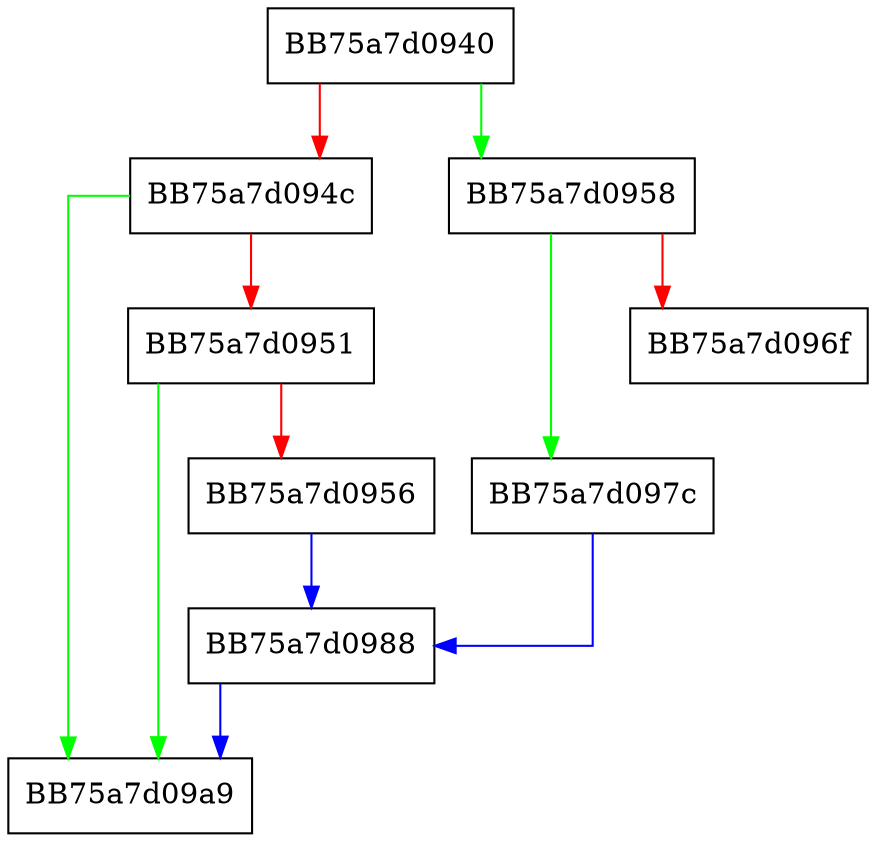 digraph splice {
  node [shape="box"];
  graph [splines=ortho];
  BB75a7d0940 -> BB75a7d0958 [color="green"];
  BB75a7d0940 -> BB75a7d094c [color="red"];
  BB75a7d094c -> BB75a7d09a9 [color="green"];
  BB75a7d094c -> BB75a7d0951 [color="red"];
  BB75a7d0951 -> BB75a7d09a9 [color="green"];
  BB75a7d0951 -> BB75a7d0956 [color="red"];
  BB75a7d0956 -> BB75a7d0988 [color="blue"];
  BB75a7d0958 -> BB75a7d097c [color="green"];
  BB75a7d0958 -> BB75a7d096f [color="red"];
  BB75a7d097c -> BB75a7d0988 [color="blue"];
  BB75a7d0988 -> BB75a7d09a9 [color="blue"];
}